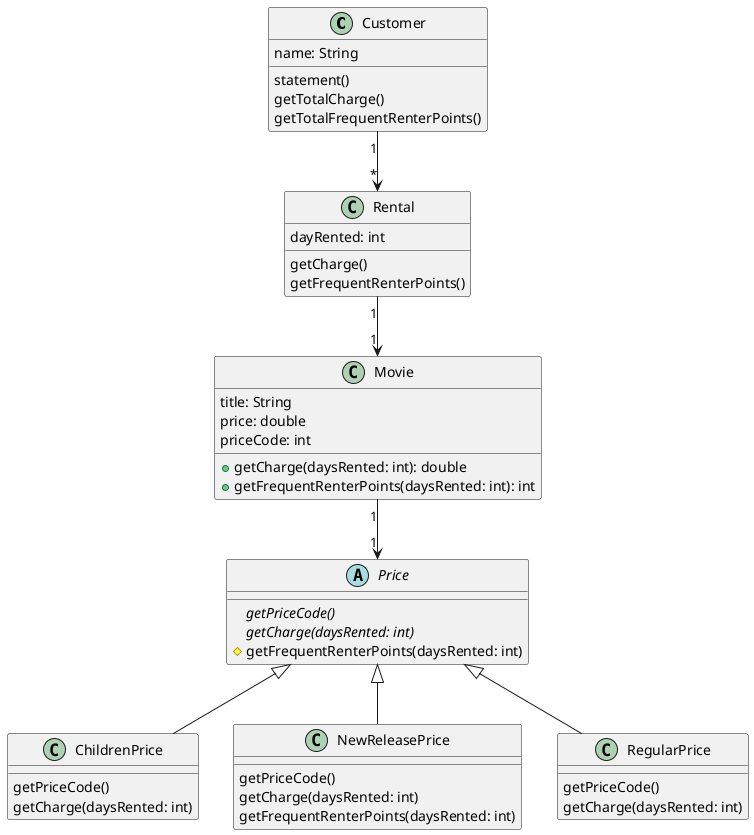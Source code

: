 @startuml
class Customer {
name: String
statement()
getTotalCharge()
getTotalFrequentRenterPoints()
}

class Rental {
dayRented: int
getCharge()
getFrequentRenterPoints()
}

class Movie {
title: String
price: double
priceCode: int
+ getCharge(daysRented: int): double
+ getFrequentRenterPoints(daysRented: int): int
}


abstract class Price {
{abstract} getPriceCode()
{abstract} getCharge(daysRented: int)
#getFrequentRenterPoints(daysRented: int)
}

class ChildrenPrice extends Price {
getPriceCode()
getCharge(daysRented: int)
}

class NewReleasePrice extends Price {
getPriceCode()
getCharge(daysRented: int)
getFrequentRenterPoints(daysRented: int)
}

class RegularPrice extends Price {
getPriceCode()
getCharge(daysRented: int)
}

Customer "1" --> "*" Rental
Rental "1" --> "1" Movie
Movie "1" --> "1" Price
@enduml